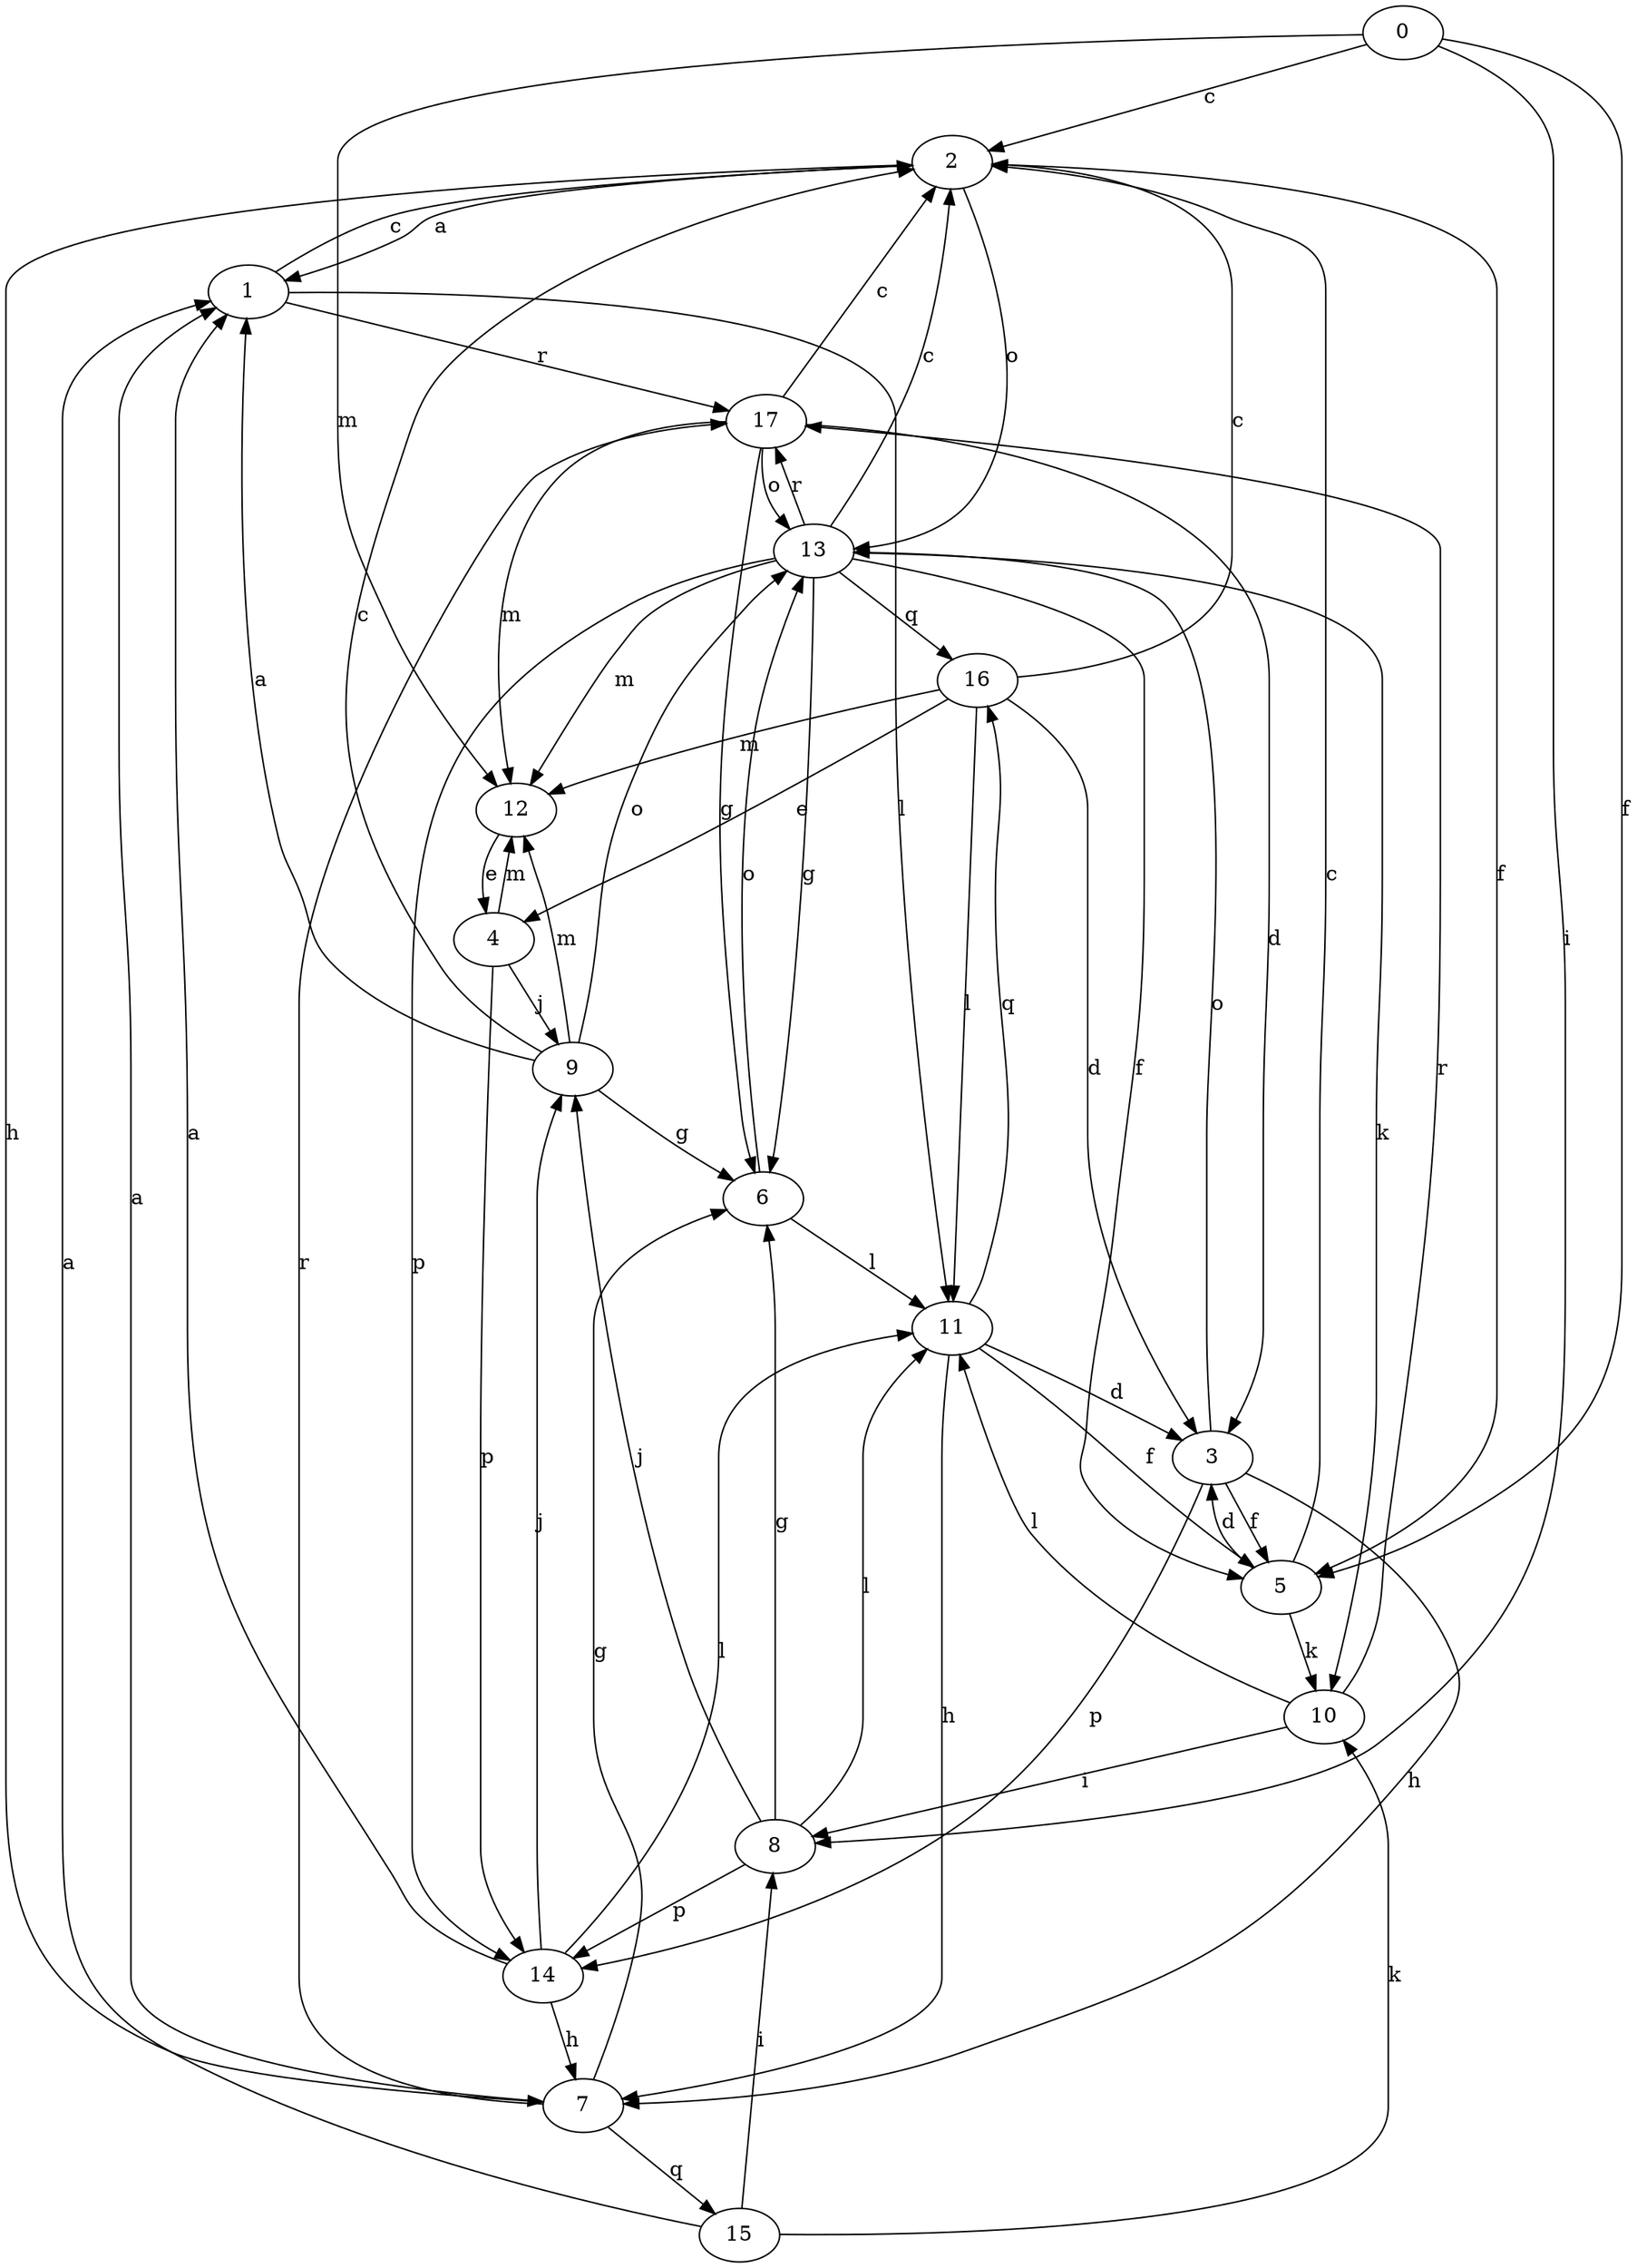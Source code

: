 strict digraph  {
0;
1;
2;
3;
4;
5;
6;
7;
8;
9;
10;
11;
12;
13;
14;
15;
16;
17;
0 -> 2  [label=c];
0 -> 5  [label=f];
0 -> 8  [label=i];
0 -> 12  [label=m];
1 -> 2  [label=c];
1 -> 11  [label=l];
1 -> 17  [label=r];
2 -> 1  [label=a];
2 -> 5  [label=f];
2 -> 7  [label=h];
2 -> 13  [label=o];
3 -> 5  [label=f];
3 -> 7  [label=h];
3 -> 13  [label=o];
3 -> 14  [label=p];
4 -> 9  [label=j];
4 -> 12  [label=m];
4 -> 14  [label=p];
5 -> 2  [label=c];
5 -> 3  [label=d];
5 -> 10  [label=k];
6 -> 11  [label=l];
6 -> 13  [label=o];
7 -> 1  [label=a];
7 -> 6  [label=g];
7 -> 15  [label=q];
7 -> 17  [label=r];
8 -> 6  [label=g];
8 -> 9  [label=j];
8 -> 11  [label=l];
8 -> 14  [label=p];
9 -> 1  [label=a];
9 -> 2  [label=c];
9 -> 6  [label=g];
9 -> 12  [label=m];
9 -> 13  [label=o];
10 -> 8  [label=i];
10 -> 11  [label=l];
10 -> 17  [label=r];
11 -> 3  [label=d];
11 -> 5  [label=f];
11 -> 7  [label=h];
11 -> 16  [label=q];
12 -> 4  [label=e];
13 -> 2  [label=c];
13 -> 5  [label=f];
13 -> 6  [label=g];
13 -> 10  [label=k];
13 -> 12  [label=m];
13 -> 14  [label=p];
13 -> 16  [label=q];
13 -> 17  [label=r];
14 -> 1  [label=a];
14 -> 7  [label=h];
14 -> 9  [label=j];
14 -> 11  [label=l];
15 -> 1  [label=a];
15 -> 8  [label=i];
15 -> 10  [label=k];
16 -> 2  [label=c];
16 -> 3  [label=d];
16 -> 4  [label=e];
16 -> 11  [label=l];
16 -> 12  [label=m];
17 -> 2  [label=c];
17 -> 3  [label=d];
17 -> 6  [label=g];
17 -> 12  [label=m];
17 -> 13  [label=o];
}
